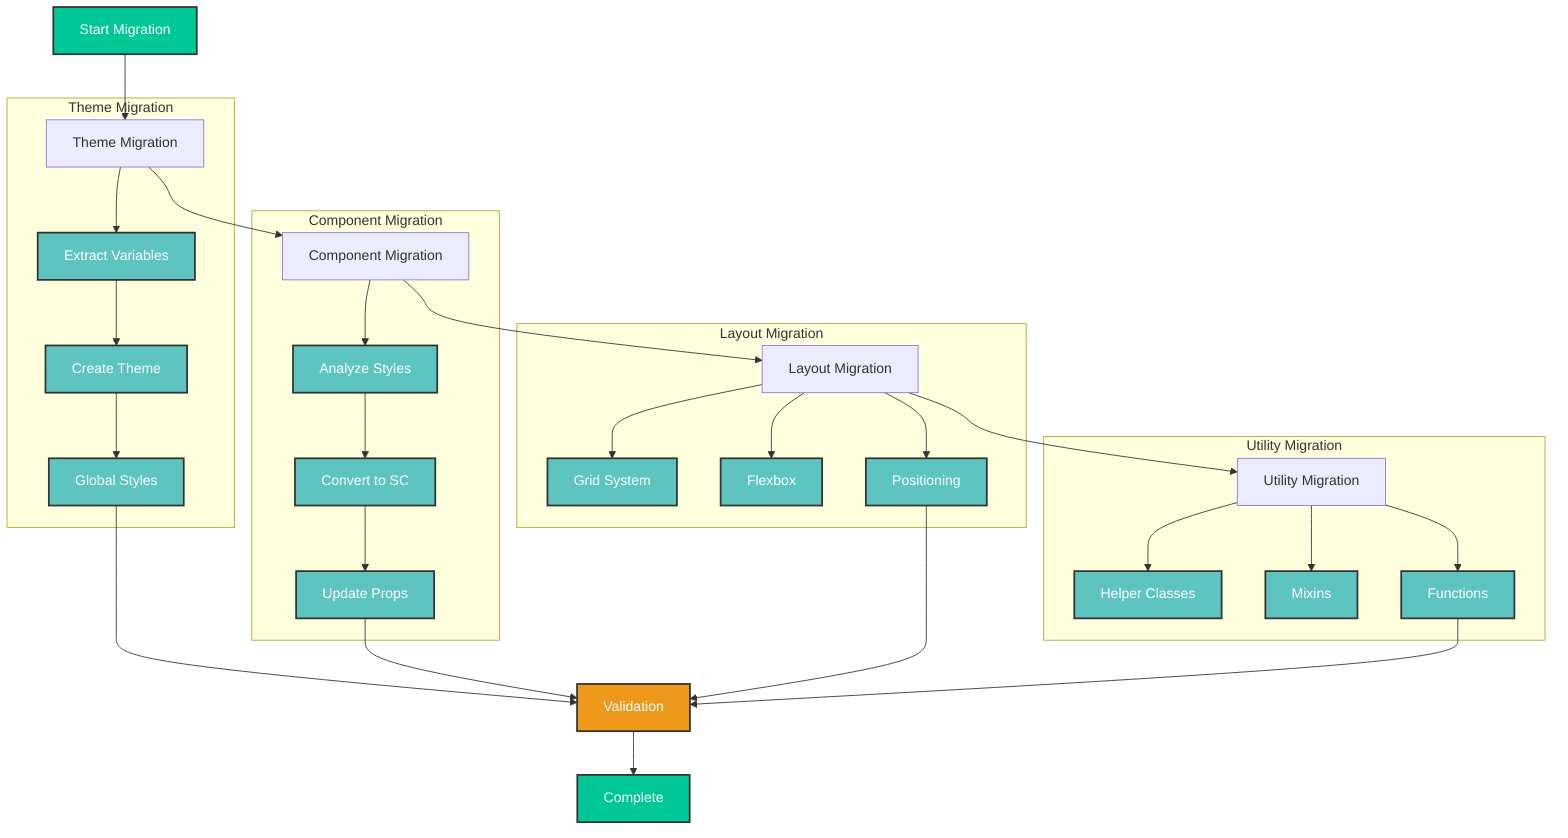 graph TD
    %% Migration Process Diagram
    %% This diagram illustrates the step-by-step migration workflow
    
    %% Define styles
    classDef start fill:#00C796,stroke:#333,stroke-width:2px,color:white
    classDef process fill:#7168DF,stroke:#333,stroke-width:2px,color:white
    classDef subProcess fill:#5dc4bf,stroke:#333,stroke-width:2px,color:white
    classDef validation fill:#EE991B,stroke:#333,stroke-width:2px,color:white
    
    %% Main Flow
    A[Start Migration]:::start --> B[Theme Migration]
    B --> C[Component Migration]
    C --> D[Layout Migration]
    D --> E[Utility Migration]
    
    %% Theme Migration Process
    subgraph Theme Migration
        B --> F[Extract Variables]:::subProcess
        F --> G[Create Theme]:::subProcess
        G --> H[Global Styles]:::subProcess
    end
    
    %% Component Migration Process
    subgraph Component Migration
        C --> I[Analyze Styles]:::subProcess
        I --> J[Convert to SC]:::subProcess
        J --> K[Update Props]:::subProcess
    end
    
    %% Layout Migration Process
    subgraph Layout Migration
        D --> L[Grid System]:::subProcess
        D --> M[Flexbox]:::subProcess
        D --> N[Positioning]:::subProcess
    end
    
    %% Utility Migration Process
    subgraph Utility Migration
        E --> O[Helper Classes]:::subProcess
        E --> P[Mixins]:::subProcess
        E --> Q[Functions]:::subProcess
    end
    
    %% Validation Flow
    H & K & N & Q --> R[Validation]:::validation
    R --> S[Complete]:::start
    
    %% Add notes
    %% Note: Migration follows a hierarchical approach from theme to utilities
    %% Note: Each phase includes analysis, conversion, and validation steps
    %% Note: Parallel processes are used where dependencies allow